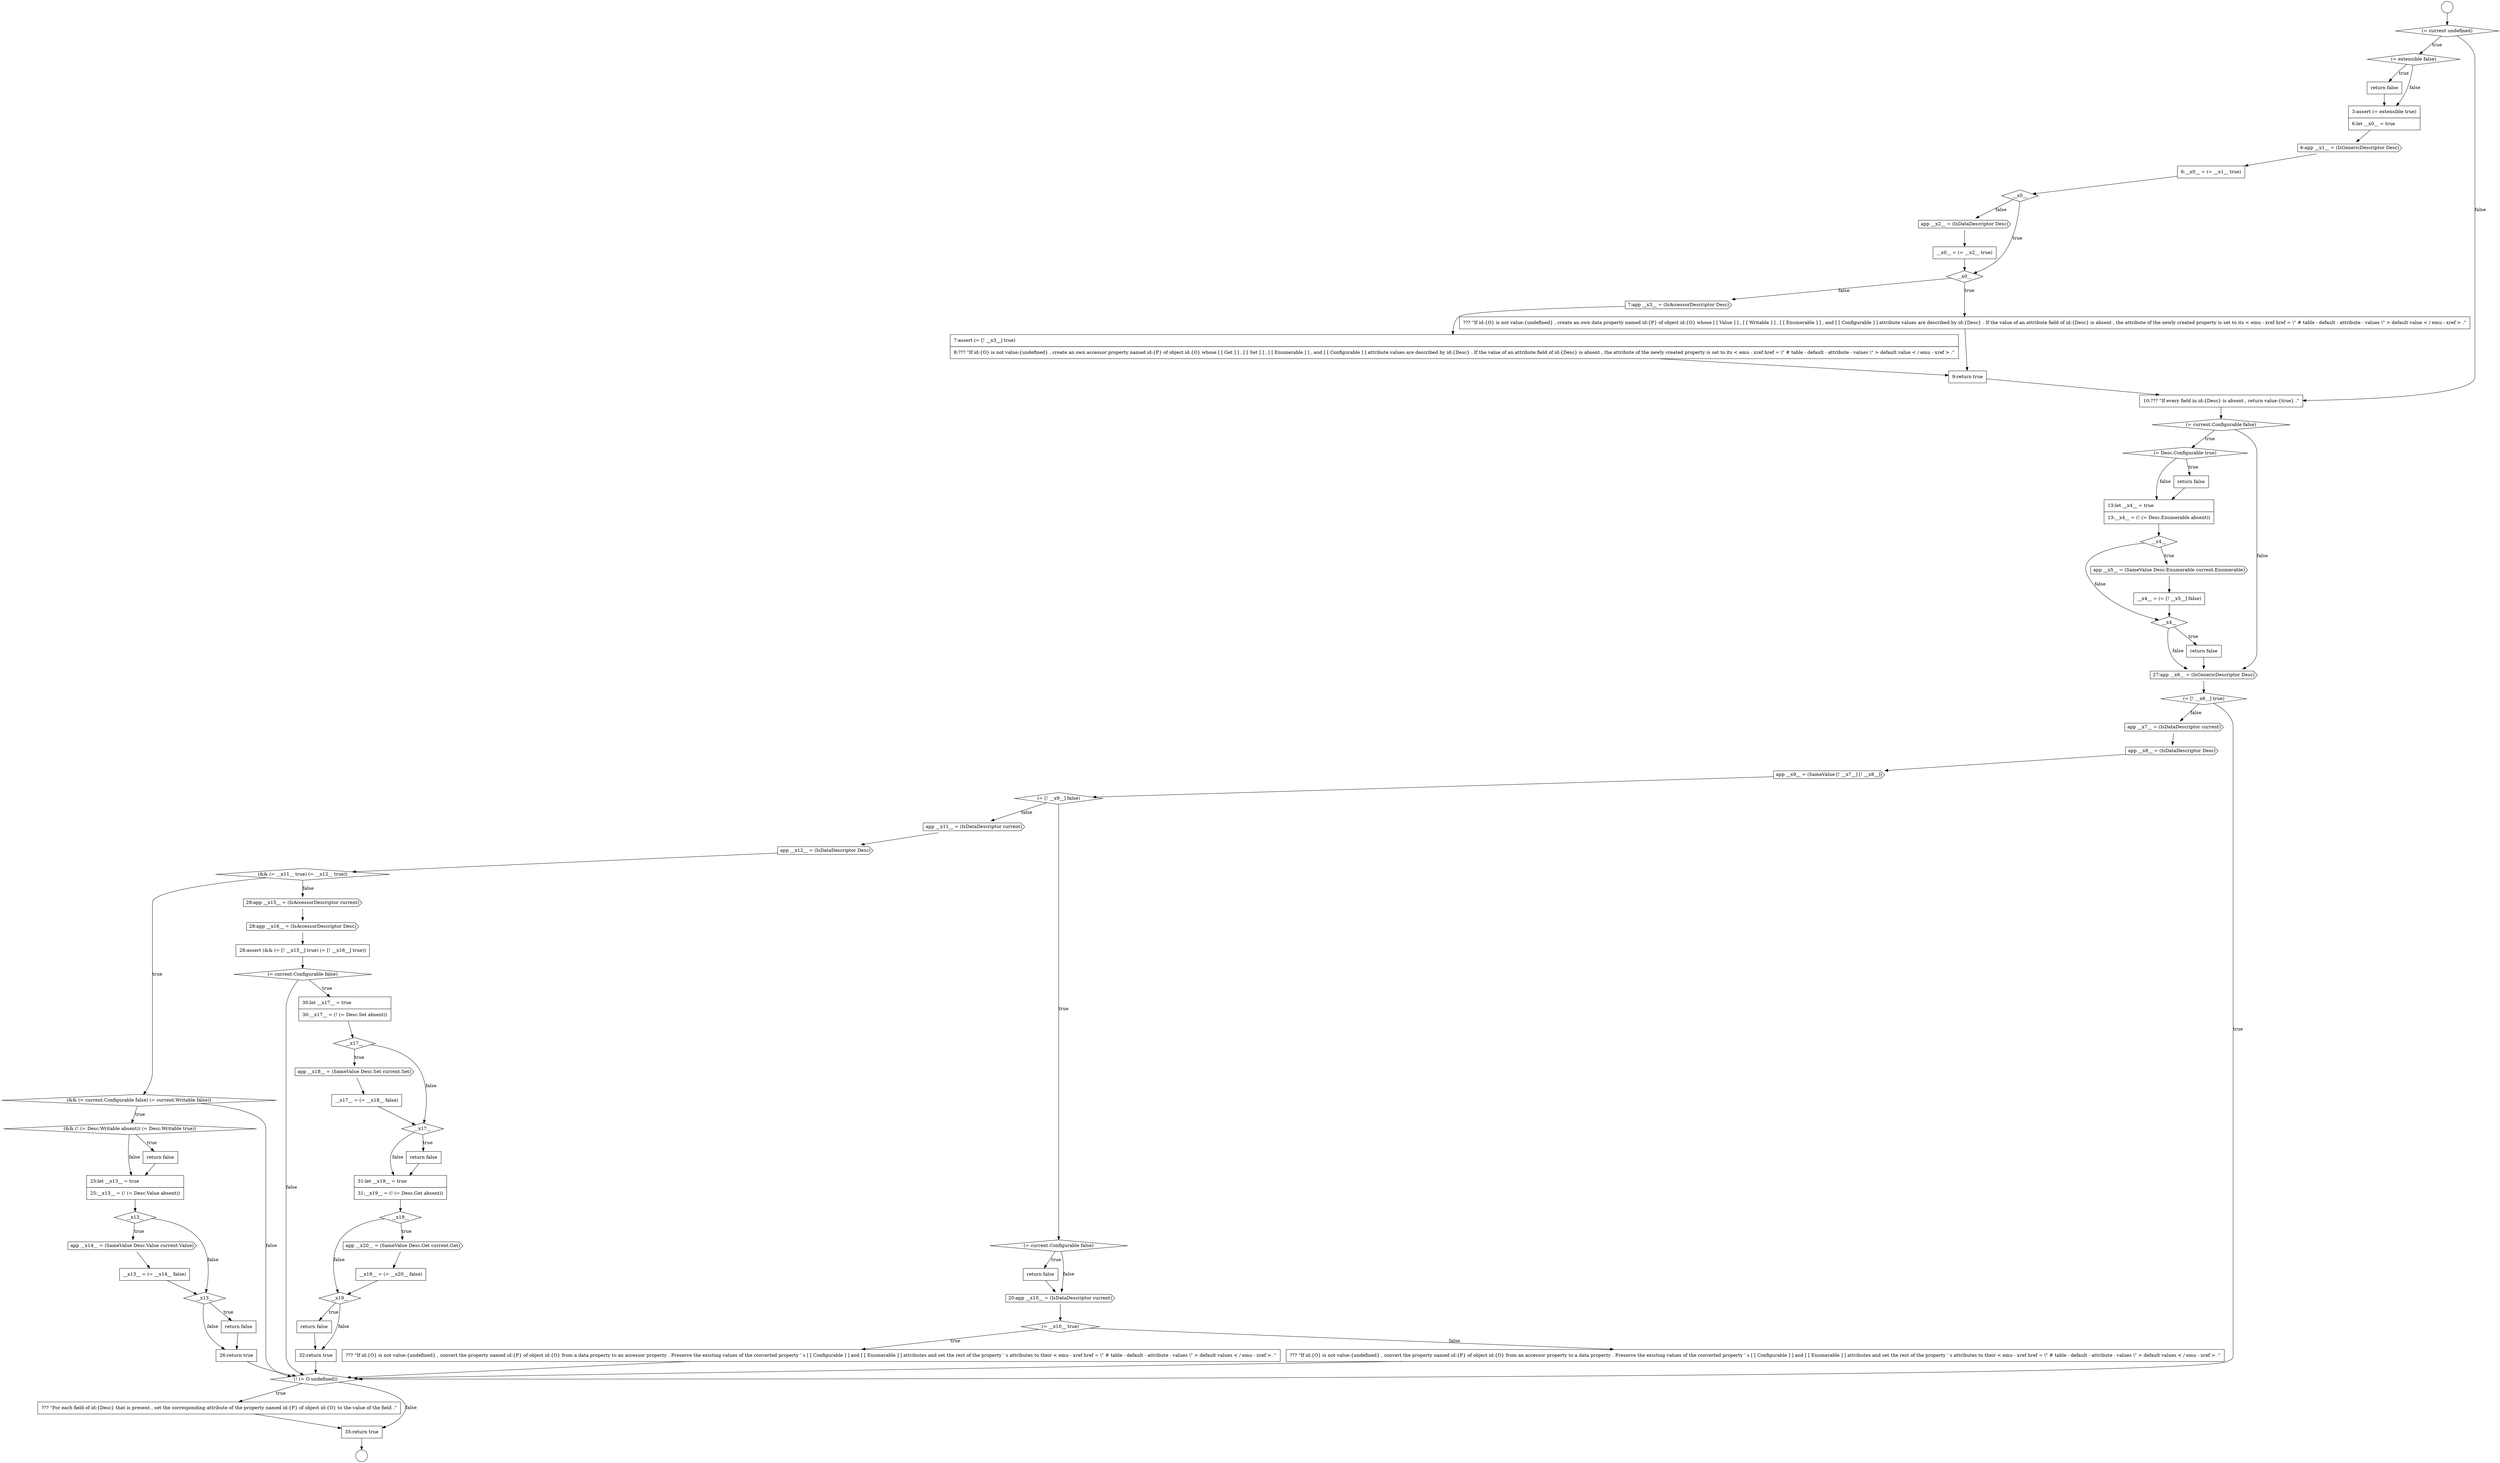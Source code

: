 digraph {
  node2039 [shape=cds, label=<<font color="black">app __x7__ = (IsDataDescriptor current)</font>> color="black" fillcolor="white" style=filled]
  node2058 [shape=none, margin=0, label=<<font color="black">
    <table border="0" cellborder="1" cellspacing="0" cellpadding="10">
      <tr><td align="left">__x13__ = (= __x14__ false)</td></tr>
    </table>
  </font>> color="black" fillcolor="white" style=filled]
  node2068 [shape=cds, label=<<font color="black">app __x18__ = (SameValue Desc.Set current.Set)</font>> color="black" fillcolor="white" style=filled]
  node2052 [shape=diamond, label=<<font color="black">(&amp;&amp; (= current.Configurable false) (= current.Writable false))</font>> color="black" fillcolor="white" style=filled]
  node2025 [shape=none, margin=0, label=<<font color="black">
    <table border="0" cellborder="1" cellspacing="0" cellpadding="10">
      <tr><td align="left">7:assert (= [! __x3__] true)</td></tr>
      <tr><td align="left">8:??? &quot;If id:{O} is not value:{undefined} , create an own accessor property named id:{P} of object id:{O} whose [ [ Get ] ] , [ [ Set ] ] , [ [ Enumerable ] ] , and [ [ Configurable ] ] attribute values are described by id:{Desc} . If the value of an attribute field of id:{Desc} is absent , the attribute of the newly created property is set to its &lt; emu - xref href = \&quot; # table - default - attribute - values \&quot; &gt; default value &lt; / emu - xref &gt; .&quot;</td></tr>
    </table>
  </font>> color="black" fillcolor="white" style=filled]
  node2044 [shape=none, margin=0, label=<<font color="black">
    <table border="0" cellborder="1" cellspacing="0" cellpadding="10">
      <tr><td align="left">return false</td></tr>
    </table>
  </font>> color="black" fillcolor="white" style=filled]
  node2026 [shape=none, margin=0, label=<<font color="black">
    <table border="0" cellborder="1" cellspacing="0" cellpadding="10">
      <tr><td align="left">9:return true</td></tr>
    </table>
  </font>> color="black" fillcolor="white" style=filled]
  node2050 [shape=cds, label=<<font color="black">app __x12__ = (IsDataDescriptor Desc)</font>> color="black" fillcolor="white" style=filled]
  node2031 [shape=none, margin=0, label=<<font color="black">
    <table border="0" cellborder="1" cellspacing="0" cellpadding="10">
      <tr><td align="left">13:let __x4__ = true</td></tr>
      <tr><td align="left">13:__x4__ = (! (= Desc.Enumerable absent))</td></tr>
    </table>
  </font>> color="black" fillcolor="white" style=filled]
  node2072 [shape=none, margin=0, label=<<font color="black">
    <table border="0" cellborder="1" cellspacing="0" cellpadding="10">
      <tr><td align="left">31:let __x19__ = true</td></tr>
      <tr><td align="left">31:__x19__ = (! (= Desc.Get absent))</td></tr>
    </table>
  </font>> color="black" fillcolor="white" style=filled]
  node2077 [shape=none, margin=0, label=<<font color="black">
    <table border="0" cellborder="1" cellspacing="0" cellpadding="10">
      <tr><td align="left">return false</td></tr>
    </table>
  </font>> color="black" fillcolor="white" style=filled]
  node2062 [shape=cds, label=<<font color="black">28:app __x15__ = (IsAccessorDescriptor current)</font>> color="black" fillcolor="white" style=filled]
  node2014 [shape=diamond, label=<<font color="black">(= extensible false)</font>> color="black" fillcolor="white" style=filled]
  node2035 [shape=diamond, label=<<font color="black">__x4__</font>> color="black" fillcolor="white" style=filled]
  node2042 [shape=diamond, label=<<font color="black">(= [! __x9__] false)</font>> color="black" fillcolor="white" style=filled]
  node2046 [shape=diamond, label=<<font color="black">(= __x10__ true)</font>> color="black" fillcolor="white" style=filled]
  node2020 [shape=cds, label=<<font color="black">app __x2__ = (IsDataDescriptor Desc)</font>> color="black" fillcolor="white" style=filled]
  node2067 [shape=diamond, label=<<font color="black">__x17__</font>> color="black" fillcolor="white" style=filled]
  node2049 [shape=cds, label=<<font color="black">app __x11__ = (IsDataDescriptor current)</font>> color="black" fillcolor="white" style=filled]
  node2024 [shape=cds, label=<<font color="black">7:app __x3__ = (IsAccessorDescriptor Desc)</font>> color="black" fillcolor="white" style=filled]
  node2027 [shape=none, margin=0, label=<<font color="black">
    <table border="0" cellborder="1" cellspacing="0" cellpadding="10">
      <tr><td align="left">10:??? &quot;If every field in id:{Desc} is absent , return value:{true} .&quot;</td></tr>
    </table>
  </font>> color="black" fillcolor="white" style=filled]
  node2034 [shape=none, margin=0, label=<<font color="black">
    <table border="0" cellborder="1" cellspacing="0" cellpadding="10">
      <tr><td align="left">__x4__ = (= [! __x5__] false)</td></tr>
    </table>
  </font>> color="black" fillcolor="white" style=filled]
  node2073 [shape=diamond, label=<<font color="black">__x19__</font>> color="black" fillcolor="white" style=filled]
  node2017 [shape=cds, label=<<font color="black">6:app __x1__ = (IsGenericDescriptor Desc)</font>> color="black" fillcolor="white" style=filled]
  node2011 [shape=circle label=" " color="black" fillcolor="white" style=filled]
  node2047 [shape=none, margin=0, label=<<font color="black">
    <table border="0" cellborder="1" cellspacing="0" cellpadding="10">
      <tr><td align="left">??? &quot;If id:{O} is not value:{undefined} , convert the property named id:{P} of object id:{O} from a data property to an accessor property . Preserve the existing values of the converted property ' s [ [ Configurable ] ] and [ [ Enumerable ] ] attributes and set the rest of the property ' s attributes to their &lt; emu - xref href = \&quot; # table - default - attribute - values \&quot; &gt; default values &lt; / emu - xref &gt; .&quot;</td></tr>
    </table>
  </font>> color="black" fillcolor="white" style=filled]
  node2061 [shape=none, margin=0, label=<<font color="black">
    <table border="0" cellborder="1" cellspacing="0" cellpadding="10">
      <tr><td align="left">26:return true</td></tr>
    </table>
  </font>> color="black" fillcolor="white" style=filled]
  node2032 [shape=diamond, label=<<font color="black">__x4__</font>> color="black" fillcolor="white" style=filled]
  node2015 [shape=none, margin=0, label=<<font color="black">
    <table border="0" cellborder="1" cellspacing="0" cellpadding="10">
      <tr><td align="left">return false</td></tr>
    </table>
  </font>> color="black" fillcolor="white" style=filled]
  node2023 [shape=none, margin=0, label=<<font color="black">
    <table border="0" cellborder="1" cellspacing="0" cellpadding="10">
      <tr><td align="left">??? &quot;If id:{O} is not value:{undefined} , create an own data property named id:{P} of object id:{O} whose [ [ Value ] ] , [ [ Writable ] ] , [ [ Enumerable ] ] , and [ [ Configurable ] ] attribute values are described by id:{Desc} . If the value of an attribute field of id:{Desc} is absent , the attribute of the newly created property is set to its &lt; emu - xref href = \&quot; # table - default - attribute - values \&quot; &gt; default value &lt; / emu - xref &gt; .&quot;</td></tr>
    </table>
  </font>> color="black" fillcolor="white" style=filled]
  node2080 [shape=none, margin=0, label=<<font color="black">
    <table border="0" cellborder="1" cellspacing="0" cellpadding="10">
      <tr><td align="left">??? &quot;For each field of id:{Desc} that is present , set the corresponding attribute of the property named id:{P} of object id:{O} to the value of the field .&quot;</td></tr>
    </table>
  </font>> color="black" fillcolor="white" style=filled]
  node2053 [shape=diamond, label=<<font color="black">(&amp;&amp; (! (= Desc.Writable absent)) (= Desc.Writable true))</font>> color="black" fillcolor="white" style=filled]
  node2038 [shape=diamond, label=<<font color="black">(= [! __x6__] true)</font>> color="black" fillcolor="white" style=filled]
  node2043 [shape=diamond, label=<<font color="black">(= current.Configurable false)</font>> color="black" fillcolor="white" style=filled]
  node2057 [shape=cds, label=<<font color="black">app __x14__ = (SameValue Desc.Value current.Value)</font>> color="black" fillcolor="white" style=filled]
  node2076 [shape=diamond, label=<<font color="black">__x19__</font>> color="black" fillcolor="white" style=filled]
  node2033 [shape=cds, label=<<font color="black">app __x5__ = (SameValue Desc.Enumerable current.Enumerable)</font>> color="black" fillcolor="white" style=filled]
  node2028 [shape=diamond, label=<<font color="black">(= current.Configurable false)</font>> color="black" fillcolor="white" style=filled]
  node2048 [shape=none, margin=0, label=<<font color="black">
    <table border="0" cellborder="1" cellspacing="0" cellpadding="10">
      <tr><td align="left">??? &quot;If id:{O} is not value:{undefined} , convert the property named id:{P} of object id:{O} from an accessor property to a data property . Preserve the existing values of the converted property ' s [ [ Configurable ] ] and [ [ Enumerable ] ] attributes and set the rest of the property ' s attributes to their &lt; emu - xref href = \&quot; # table - default - attribute - values \&quot; &gt; default values &lt; / emu - xref &gt; .&quot;</td></tr>
    </table>
  </font>> color="black" fillcolor="white" style=filled]
  node2016 [shape=none, margin=0, label=<<font color="black">
    <table border="0" cellborder="1" cellspacing="0" cellpadding="10">
      <tr><td align="left">3:assert (= extensible true)</td></tr>
      <tr><td align="left">6:let __x0__ = true</td></tr>
    </table>
  </font>> color="black" fillcolor="white" style=filled]
  node2029 [shape=diamond, label=<<font color="black">(= Desc.Configurable true)</font>> color="black" fillcolor="white" style=filled]
  node2055 [shape=none, margin=0, label=<<font color="black">
    <table border="0" cellborder="1" cellspacing="0" cellpadding="10">
      <tr><td align="left">25:let __x13__ = true</td></tr>
      <tr><td align="left">25:__x13__ = (! (= Desc.Value absent))</td></tr>
    </table>
  </font>> color="black" fillcolor="white" style=filled]
  node2079 [shape=diamond, label=<<font color="black">(! (= O undefined))</font>> color="black" fillcolor="white" style=filled]
  node2065 [shape=diamond, label=<<font color="black">(= current.Configurable false)</font>> color="black" fillcolor="white" style=filled]
  node2075 [shape=none, margin=0, label=<<font color="black">
    <table border="0" cellborder="1" cellspacing="0" cellpadding="10">
      <tr><td align="left">__x19__ = (= __x20__ false)</td></tr>
    </table>
  </font>> color="black" fillcolor="white" style=filled]
  node2051 [shape=diamond, label=<<font color="black">(&amp;&amp; (= __x11__ true) (= __x12__ true))</font>> color="black" fillcolor="white" style=filled]
  node2064 [shape=none, margin=0, label=<<font color="black">
    <table border="0" cellborder="1" cellspacing="0" cellpadding="10">
      <tr><td align="left">28:assert (&amp;&amp; (= [! __x15__] true) (= [! __x16__] true))</td></tr>
    </table>
  </font>> color="black" fillcolor="white" style=filled]
  node2022 [shape=diamond, label=<<font color="black">__x0__</font>> color="black" fillcolor="white" style=filled]
  node2069 [shape=none, margin=0, label=<<font color="black">
    <table border="0" cellborder="1" cellspacing="0" cellpadding="10">
      <tr><td align="left">__x17__ = (= __x18__ false)</td></tr>
    </table>
  </font>> color="black" fillcolor="white" style=filled]
  node2054 [shape=none, margin=0, label=<<font color="black">
    <table border="0" cellborder="1" cellspacing="0" cellpadding="10">
      <tr><td align="left">return false</td></tr>
    </table>
  </font>> color="black" fillcolor="white" style=filled]
  node2037 [shape=cds, label=<<font color="black">27:app __x6__ = (IsGenericDescriptor Desc)</font>> color="black" fillcolor="white" style=filled]
  node2060 [shape=none, margin=0, label=<<font color="black">
    <table border="0" cellborder="1" cellspacing="0" cellpadding="10">
      <tr><td align="left">return false</td></tr>
    </table>
  </font>> color="black" fillcolor="white" style=filled]
  node2012 [shape=circle label=" " color="black" fillcolor="white" style=filled]
  node2056 [shape=diamond, label=<<font color="black">__x13__</font>> color="black" fillcolor="white" style=filled]
  node2030 [shape=none, margin=0, label=<<font color="black">
    <table border="0" cellborder="1" cellspacing="0" cellpadding="10">
      <tr><td align="left">return false</td></tr>
    </table>
  </font>> color="black" fillcolor="white" style=filled]
  node2013 [shape=diamond, label=<<font color="black">(= current undefined)</font>> color="black" fillcolor="white" style=filled]
  node2045 [shape=cds, label=<<font color="black">20:app __x10__ = (IsDataDescriptor current)</font>> color="black" fillcolor="white" style=filled]
  node2078 [shape=none, margin=0, label=<<font color="black">
    <table border="0" cellborder="1" cellspacing="0" cellpadding="10">
      <tr><td align="left">32:return true</td></tr>
    </table>
  </font>> color="black" fillcolor="white" style=filled]
  node2071 [shape=none, margin=0, label=<<font color="black">
    <table border="0" cellborder="1" cellspacing="0" cellpadding="10">
      <tr><td align="left">return false</td></tr>
    </table>
  </font>> color="black" fillcolor="white" style=filled]
  node2081 [shape=none, margin=0, label=<<font color="black">
    <table border="0" cellborder="1" cellspacing="0" cellpadding="10">
      <tr><td align="left">35:return true</td></tr>
    </table>
  </font>> color="black" fillcolor="white" style=filled]
  node2041 [shape=cds, label=<<font color="black">app __x9__ = (SameValue [! __x7__] [! __x8__])</font>> color="black" fillcolor="white" style=filled]
  node2066 [shape=none, margin=0, label=<<font color="black">
    <table border="0" cellborder="1" cellspacing="0" cellpadding="10">
      <tr><td align="left">30:let __x17__ = true</td></tr>
      <tr><td align="left">30:__x17__ = (! (= Desc.Set absent))</td></tr>
    </table>
  </font>> color="black" fillcolor="white" style=filled]
  node2036 [shape=none, margin=0, label=<<font color="black">
    <table border="0" cellborder="1" cellspacing="0" cellpadding="10">
      <tr><td align="left">return false</td></tr>
    </table>
  </font>> color="black" fillcolor="white" style=filled]
  node2019 [shape=diamond, label=<<font color="black">__x0__</font>> color="black" fillcolor="white" style=filled]
  node2070 [shape=diamond, label=<<font color="black">__x17__</font>> color="black" fillcolor="white" style=filled]
  node2040 [shape=cds, label=<<font color="black">app __x8__ = (IsDataDescriptor Desc)</font>> color="black" fillcolor="white" style=filled]
  node2021 [shape=none, margin=0, label=<<font color="black">
    <table border="0" cellborder="1" cellspacing="0" cellpadding="10">
      <tr><td align="left">__x0__ = (= __x2__ true)</td></tr>
    </table>
  </font>> color="black" fillcolor="white" style=filled]
  node2063 [shape=cds, label=<<font color="black">28:app __x16__ = (IsAccessorDescriptor Desc)</font>> color="black" fillcolor="white" style=filled]
  node2074 [shape=cds, label=<<font color="black">app __x20__ = (SameValue Desc.Get current.Get)</font>> color="black" fillcolor="white" style=filled]
  node2018 [shape=none, margin=0, label=<<font color="black">
    <table border="0" cellborder="1" cellspacing="0" cellpadding="10">
      <tr><td align="left">6:__x0__ = (= __x1__ true)</td></tr>
    </table>
  </font>> color="black" fillcolor="white" style=filled]
  node2059 [shape=diamond, label=<<font color="black">__x13__</font>> color="black" fillcolor="white" style=filled]
  node2059 -> node2060 [label=<<font color="black">true</font>> color="black"]
  node2059 -> node2061 [label=<<font color="black">false</font>> color="black"]
  node2023 -> node2026 [ color="black"]
  node2068 -> node2069 [ color="black"]
  node2017 -> node2018 [ color="black"]
  node2051 -> node2052 [label=<<font color="black">true</font>> color="black"]
  node2051 -> node2062 [label=<<font color="black">false</font>> color="black"]
  node2033 -> node2034 [ color="black"]
  node2057 -> node2058 [ color="black"]
  node2047 -> node2079 [ color="black"]
  node2054 -> node2055 [ color="black"]
  node2063 -> node2064 [ color="black"]
  node2073 -> node2074 [label=<<font color="black">true</font>> color="black"]
  node2073 -> node2076 [label=<<font color="black">false</font>> color="black"]
  node2014 -> node2015 [label=<<font color="black">true</font>> color="black"]
  node2014 -> node2016 [label=<<font color="black">false</font>> color="black"]
  node2043 -> node2044 [label=<<font color="black">true</font>> color="black"]
  node2043 -> node2045 [label=<<font color="black">false</font>> color="black"]
  node2013 -> node2014 [label=<<font color="black">true</font>> color="black"]
  node2013 -> node2027 [label=<<font color="black">false</font>> color="black"]
  node2064 -> node2065 [ color="black"]
  node2027 -> node2028 [ color="black"]
  node2049 -> node2050 [ color="black"]
  node2034 -> node2035 [ color="black"]
  node2072 -> node2073 [ color="black"]
  node2029 -> node2030 [label=<<font color="black">true</font>> color="black"]
  node2029 -> node2031 [label=<<font color="black">false</font>> color="black"]
  node2061 -> node2079 [ color="black"]
  node2021 -> node2022 [ color="black"]
  node2042 -> node2043 [label=<<font color="black">true</font>> color="black"]
  node2042 -> node2049 [label=<<font color="black">false</font>> color="black"]
  node2048 -> node2079 [ color="black"]
  node2080 -> node2081 [ color="black"]
  node2060 -> node2061 [ color="black"]
  node2067 -> node2068 [label=<<font color="black">true</font>> color="black"]
  node2067 -> node2070 [label=<<font color="black">false</font>> color="black"]
  node2015 -> node2016 [ color="black"]
  node2045 -> node2046 [ color="black"]
  node2041 -> node2042 [ color="black"]
  node2065 -> node2066 [label=<<font color="black">true</font>> color="black"]
  node2065 -> node2079 [label=<<font color="black">false</font>> color="black"]
  node2037 -> node2038 [ color="black"]
  node2069 -> node2070 [ color="black"]
  node2036 -> node2037 [ color="black"]
  node2079 -> node2080 [label=<<font color="black">true</font>> color="black"]
  node2079 -> node2081 [label=<<font color="black">false</font>> color="black"]
  node2077 -> node2078 [ color="black"]
  node2032 -> node2033 [label=<<font color="black">true</font>> color="black"]
  node2032 -> node2035 [label=<<font color="black">false</font>> color="black"]
  node2040 -> node2041 [ color="black"]
  node2016 -> node2017 [ color="black"]
  node2035 -> node2036 [label=<<font color="black">true</font>> color="black"]
  node2035 -> node2037 [label=<<font color="black">false</font>> color="black"]
  node2053 -> node2054 [label=<<font color="black">true</font>> color="black"]
  node2053 -> node2055 [label=<<font color="black">false</font>> color="black"]
  node2025 -> node2026 [ color="black"]
  node2038 -> node2079 [label=<<font color="black">true</font>> color="black"]
  node2038 -> node2039 [label=<<font color="black">false</font>> color="black"]
  node2076 -> node2077 [label=<<font color="black">true</font>> color="black"]
  node2076 -> node2078 [label=<<font color="black">false</font>> color="black"]
  node2075 -> node2076 [ color="black"]
  node2066 -> node2067 [ color="black"]
  node2071 -> node2072 [ color="black"]
  node2062 -> node2063 [ color="black"]
  node2026 -> node2027 [ color="black"]
  node2039 -> node2040 [ color="black"]
  node2019 -> node2022 [label=<<font color="black">true</font>> color="black"]
  node2019 -> node2020 [label=<<font color="black">false</font>> color="black"]
  node2046 -> node2047 [label=<<font color="black">true</font>> color="black"]
  node2046 -> node2048 [label=<<font color="black">false</font>> color="black"]
  node2020 -> node2021 [ color="black"]
  node2022 -> node2023 [label=<<font color="black">true</font>> color="black"]
  node2022 -> node2024 [label=<<font color="black">false</font>> color="black"]
  node2074 -> node2075 [ color="black"]
  node2055 -> node2056 [ color="black"]
  node2056 -> node2057 [label=<<font color="black">true</font>> color="black"]
  node2056 -> node2059 [label=<<font color="black">false</font>> color="black"]
  node2018 -> node2019 [ color="black"]
  node2052 -> node2053 [label=<<font color="black">true</font>> color="black"]
  node2052 -> node2079 [label=<<font color="black">false</font>> color="black"]
  node2070 -> node2071 [label=<<font color="black">true</font>> color="black"]
  node2070 -> node2072 [label=<<font color="black">false</font>> color="black"]
  node2081 -> node2012 [ color="black"]
  node2044 -> node2045 [ color="black"]
  node2050 -> node2051 [ color="black"]
  node2028 -> node2029 [label=<<font color="black">true</font>> color="black"]
  node2028 -> node2037 [label=<<font color="black">false</font>> color="black"]
  node2024 -> node2025 [ color="black"]
  node2031 -> node2032 [ color="black"]
  node2078 -> node2079 [ color="black"]
  node2011 -> node2013 [ color="black"]
  node2030 -> node2031 [ color="black"]
  node2058 -> node2059 [ color="black"]
}

